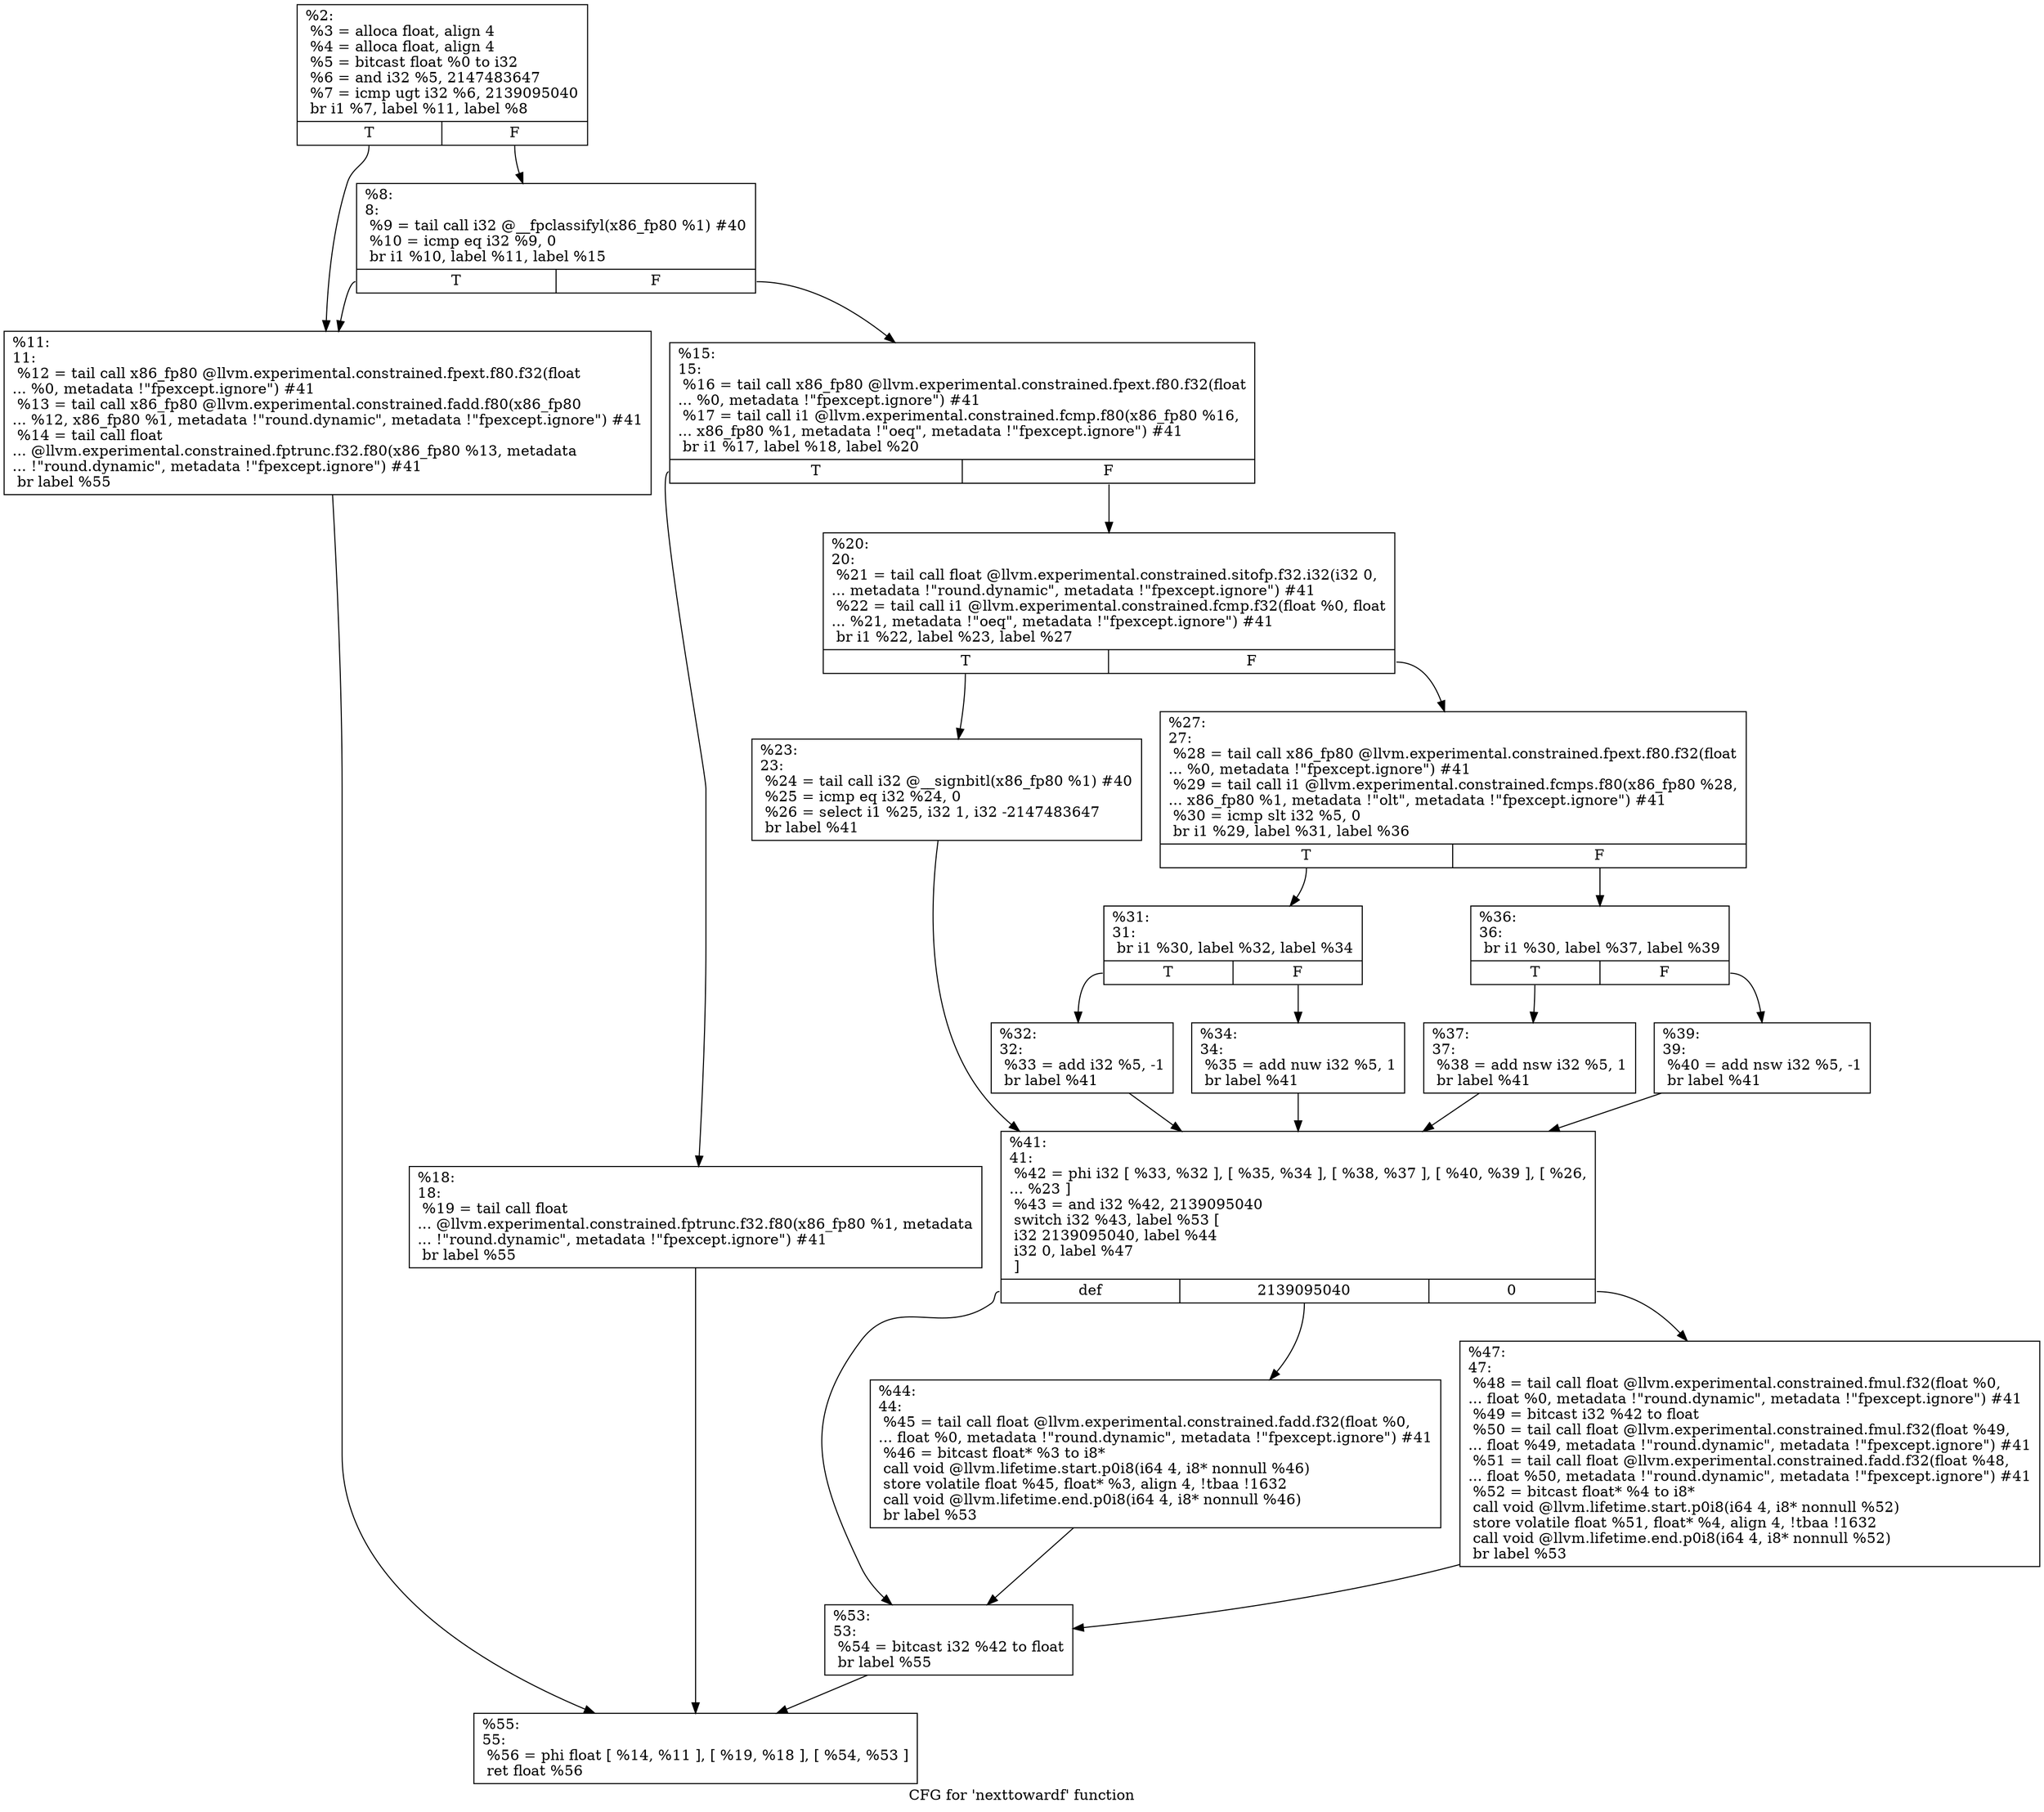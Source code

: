digraph "CFG for 'nexttowardf' function" {
	label="CFG for 'nexttowardf' function";

	Node0x1cc8a10 [shape=record,label="{%2:\l  %3 = alloca float, align 4\l  %4 = alloca float, align 4\l  %5 = bitcast float %0 to i32\l  %6 = and i32 %5, 2147483647\l  %7 = icmp ugt i32 %6, 2139095040\l  br i1 %7, label %11, label %8\l|{<s0>T|<s1>F}}"];
	Node0x1cc8a10:s0 -> Node0x1cc8ab0;
	Node0x1cc8a10:s1 -> Node0x1cc8a60;
	Node0x1cc8a60 [shape=record,label="{%8:\l8:                                                \l  %9 = tail call i32 @__fpclassifyl(x86_fp80 %1) #40\l  %10 = icmp eq i32 %9, 0\l  br i1 %10, label %11, label %15\l|{<s0>T|<s1>F}}"];
	Node0x1cc8a60:s0 -> Node0x1cc8ab0;
	Node0x1cc8a60:s1 -> Node0x1cc8b00;
	Node0x1cc8ab0 [shape=record,label="{%11:\l11:                                               \l  %12 = tail call x86_fp80 @llvm.experimental.constrained.fpext.f80.f32(float\l... %0, metadata !\"fpexcept.ignore\") #41\l  %13 = tail call x86_fp80 @llvm.experimental.constrained.fadd.f80(x86_fp80\l... %12, x86_fp80 %1, metadata !\"round.dynamic\", metadata !\"fpexcept.ignore\") #41\l  %14 = tail call float\l... @llvm.experimental.constrained.fptrunc.f32.f80(x86_fp80 %13, metadata\l... !\"round.dynamic\", metadata !\"fpexcept.ignore\") #41\l  br label %55\l}"];
	Node0x1cc8ab0 -> Node0x1cc8fb0;
	Node0x1cc8b00 [shape=record,label="{%15:\l15:                                               \l  %16 = tail call x86_fp80 @llvm.experimental.constrained.fpext.f80.f32(float\l... %0, metadata !\"fpexcept.ignore\") #41\l  %17 = tail call i1 @llvm.experimental.constrained.fcmp.f80(x86_fp80 %16,\l... x86_fp80 %1, metadata !\"oeq\", metadata !\"fpexcept.ignore\") #41\l  br i1 %17, label %18, label %20\l|{<s0>T|<s1>F}}"];
	Node0x1cc8b00:s0 -> Node0x1cc8b50;
	Node0x1cc8b00:s1 -> Node0x1cc8ba0;
	Node0x1cc8b50 [shape=record,label="{%18:\l18:                                               \l  %19 = tail call float\l... @llvm.experimental.constrained.fptrunc.f32.f80(x86_fp80 %1, metadata\l... !\"round.dynamic\", metadata !\"fpexcept.ignore\") #41\l  br label %55\l}"];
	Node0x1cc8b50 -> Node0x1cc8fb0;
	Node0x1cc8ba0 [shape=record,label="{%20:\l20:                                               \l  %21 = tail call float @llvm.experimental.constrained.sitofp.f32.i32(i32 0,\l... metadata !\"round.dynamic\", metadata !\"fpexcept.ignore\") #41\l  %22 = tail call i1 @llvm.experimental.constrained.fcmp.f32(float %0, float\l... %21, metadata !\"oeq\", metadata !\"fpexcept.ignore\") #41\l  br i1 %22, label %23, label %27\l|{<s0>T|<s1>F}}"];
	Node0x1cc8ba0:s0 -> Node0x1cc8bf0;
	Node0x1cc8ba0:s1 -> Node0x1cc8c40;
	Node0x1cc8bf0 [shape=record,label="{%23:\l23:                                               \l  %24 = tail call i32 @__signbitl(x86_fp80 %1) #40\l  %25 = icmp eq i32 %24, 0\l  %26 = select i1 %25, i32 1, i32 -2147483647\l  br label %41\l}"];
	Node0x1cc8bf0 -> Node0x1cc8e70;
	Node0x1cc8c40 [shape=record,label="{%27:\l27:                                               \l  %28 = tail call x86_fp80 @llvm.experimental.constrained.fpext.f80.f32(float\l... %0, metadata !\"fpexcept.ignore\") #41\l  %29 = tail call i1 @llvm.experimental.constrained.fcmps.f80(x86_fp80 %28,\l... x86_fp80 %1, metadata !\"olt\", metadata !\"fpexcept.ignore\") #41\l  %30 = icmp slt i32 %5, 0\l  br i1 %29, label %31, label %36\l|{<s0>T|<s1>F}}"];
	Node0x1cc8c40:s0 -> Node0x1cc8c90;
	Node0x1cc8c40:s1 -> Node0x1cc8d80;
	Node0x1cc8c90 [shape=record,label="{%31:\l31:                                               \l  br i1 %30, label %32, label %34\l|{<s0>T|<s1>F}}"];
	Node0x1cc8c90:s0 -> Node0x1cc8ce0;
	Node0x1cc8c90:s1 -> Node0x1cc8d30;
	Node0x1cc8ce0 [shape=record,label="{%32:\l32:                                               \l  %33 = add i32 %5, -1\l  br label %41\l}"];
	Node0x1cc8ce0 -> Node0x1cc8e70;
	Node0x1cc8d30 [shape=record,label="{%34:\l34:                                               \l  %35 = add nuw i32 %5, 1\l  br label %41\l}"];
	Node0x1cc8d30 -> Node0x1cc8e70;
	Node0x1cc8d80 [shape=record,label="{%36:\l36:                                               \l  br i1 %30, label %37, label %39\l|{<s0>T|<s1>F}}"];
	Node0x1cc8d80:s0 -> Node0x1cc8dd0;
	Node0x1cc8d80:s1 -> Node0x1cc8e20;
	Node0x1cc8dd0 [shape=record,label="{%37:\l37:                                               \l  %38 = add nsw i32 %5, 1\l  br label %41\l}"];
	Node0x1cc8dd0 -> Node0x1cc8e70;
	Node0x1cc8e20 [shape=record,label="{%39:\l39:                                               \l  %40 = add nsw i32 %5, -1\l  br label %41\l}"];
	Node0x1cc8e20 -> Node0x1cc8e70;
	Node0x1cc8e70 [shape=record,label="{%41:\l41:                                               \l  %42 = phi i32 [ %33, %32 ], [ %35, %34 ], [ %38, %37 ], [ %40, %39 ], [ %26,\l... %23 ]\l  %43 = and i32 %42, 2139095040\l  switch i32 %43, label %53 [\l    i32 2139095040, label %44\l    i32 0, label %47\l  ]\l|{<s0>def|<s1>2139095040|<s2>0}}"];
	Node0x1cc8e70:s0 -> Node0x1cc8f60;
	Node0x1cc8e70:s1 -> Node0x1cc8ec0;
	Node0x1cc8e70:s2 -> Node0x1cc8f10;
	Node0x1cc8ec0 [shape=record,label="{%44:\l44:                                               \l  %45 = tail call float @llvm.experimental.constrained.fadd.f32(float %0,\l... float %0, metadata !\"round.dynamic\", metadata !\"fpexcept.ignore\") #41\l  %46 = bitcast float* %3 to i8*\l  call void @llvm.lifetime.start.p0i8(i64 4, i8* nonnull %46)\l  store volatile float %45, float* %3, align 4, !tbaa !1632\l  call void @llvm.lifetime.end.p0i8(i64 4, i8* nonnull %46)\l  br label %53\l}"];
	Node0x1cc8ec0 -> Node0x1cc8f60;
	Node0x1cc8f10 [shape=record,label="{%47:\l47:                                               \l  %48 = tail call float @llvm.experimental.constrained.fmul.f32(float %0,\l... float %0, metadata !\"round.dynamic\", metadata !\"fpexcept.ignore\") #41\l  %49 = bitcast i32 %42 to float\l  %50 = tail call float @llvm.experimental.constrained.fmul.f32(float %49,\l... float %49, metadata !\"round.dynamic\", metadata !\"fpexcept.ignore\") #41\l  %51 = tail call float @llvm.experimental.constrained.fadd.f32(float %48,\l... float %50, metadata !\"round.dynamic\", metadata !\"fpexcept.ignore\") #41\l  %52 = bitcast float* %4 to i8*\l  call void @llvm.lifetime.start.p0i8(i64 4, i8* nonnull %52)\l  store volatile float %51, float* %4, align 4, !tbaa !1632\l  call void @llvm.lifetime.end.p0i8(i64 4, i8* nonnull %52)\l  br label %53\l}"];
	Node0x1cc8f10 -> Node0x1cc8f60;
	Node0x1cc8f60 [shape=record,label="{%53:\l53:                                               \l  %54 = bitcast i32 %42 to float\l  br label %55\l}"];
	Node0x1cc8f60 -> Node0x1cc8fb0;
	Node0x1cc8fb0 [shape=record,label="{%55:\l55:                                               \l  %56 = phi float [ %14, %11 ], [ %19, %18 ], [ %54, %53 ]\l  ret float %56\l}"];
}
